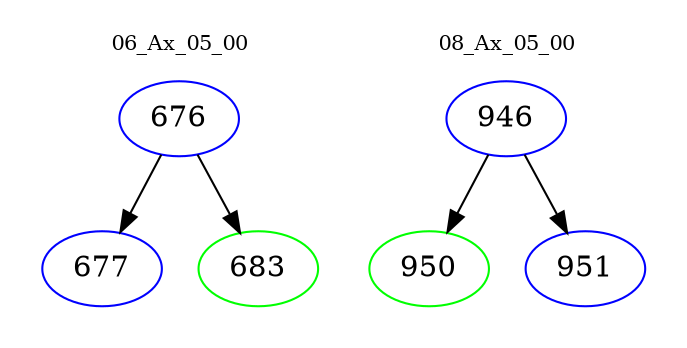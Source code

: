 digraph{
subgraph cluster_0 {
color = white
label = "06_Ax_05_00";
fontsize=10;
T0_676 [label="676", color="blue"]
T0_676 -> T0_677 [color="black"]
T0_677 [label="677", color="blue"]
T0_676 -> T0_683 [color="black"]
T0_683 [label="683", color="green"]
}
subgraph cluster_1 {
color = white
label = "08_Ax_05_00";
fontsize=10;
T1_946 [label="946", color="blue"]
T1_946 -> T1_950 [color="black"]
T1_950 [label="950", color="green"]
T1_946 -> T1_951 [color="black"]
T1_951 [label="951", color="blue"]
}
}
